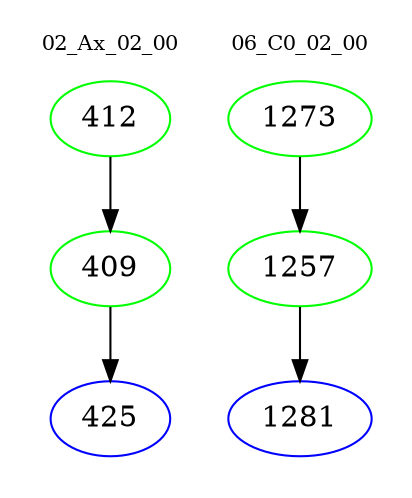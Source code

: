 digraph{
subgraph cluster_0 {
color = white
label = "02_Ax_02_00";
fontsize=10;
T0_412 [label="412", color="green"]
T0_412 -> T0_409 [color="black"]
T0_409 [label="409", color="green"]
T0_409 -> T0_425 [color="black"]
T0_425 [label="425", color="blue"]
}
subgraph cluster_1 {
color = white
label = "06_C0_02_00";
fontsize=10;
T1_1273 [label="1273", color="green"]
T1_1273 -> T1_1257 [color="black"]
T1_1257 [label="1257", color="green"]
T1_1257 -> T1_1281 [color="black"]
T1_1281 [label="1281", color="blue"]
}
}
